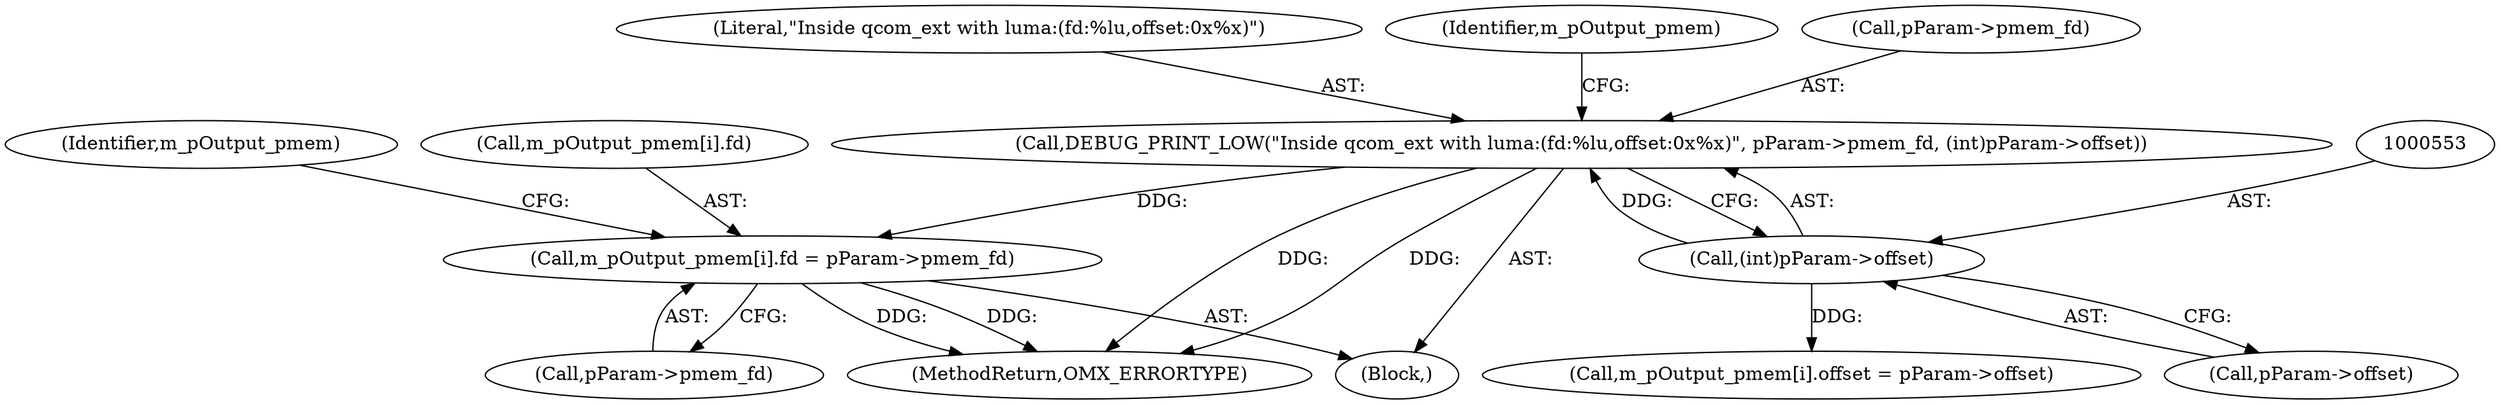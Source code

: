 digraph "0_Android_89913d7df36dbeb458ce165856bd6505a2ec647d_0@pointer" {
"1000547" [label="(Call,DEBUG_PRINT_LOW(\"Inside qcom_ext with luma:(fd:%lu,offset:0x%x)\", pParam->pmem_fd, (int)pParam->offset))"];
"1000552" [label="(Call,(int)pParam->offset)"];
"1000557" [label="(Call,m_pOutput_pmem[i].fd = pParam->pmem_fd)"];
"1000548" [label="(Literal,\"Inside qcom_ext with luma:(fd:%lu,offset:0x%x)\")"];
"1000646" [label="(MethodReturn,OMX_ERRORTYPE)"];
"1000552" [label="(Call,(int)pParam->offset)"];
"1000560" [label="(Identifier,m_pOutput_pmem)"];
"1000546" [label="(Block,)"];
"1000549" [label="(Call,pParam->pmem_fd)"];
"1000558" [label="(Call,m_pOutput_pmem[i].fd)"];
"1000554" [label="(Call,pParam->offset)"];
"1000547" [label="(Call,DEBUG_PRINT_LOW(\"Inside qcom_ext with luma:(fd:%lu,offset:0x%x)\", pParam->pmem_fd, (int)pParam->offset))"];
"1000563" [label="(Call,pParam->pmem_fd)"];
"1000566" [label="(Call,m_pOutput_pmem[i].offset = pParam->offset)"];
"1000569" [label="(Identifier,m_pOutput_pmem)"];
"1000557" [label="(Call,m_pOutput_pmem[i].fd = pParam->pmem_fd)"];
"1000547" -> "1000546"  [label="AST: "];
"1000547" -> "1000552"  [label="CFG: "];
"1000548" -> "1000547"  [label="AST: "];
"1000549" -> "1000547"  [label="AST: "];
"1000552" -> "1000547"  [label="AST: "];
"1000560" -> "1000547"  [label="CFG: "];
"1000547" -> "1000646"  [label="DDG: "];
"1000547" -> "1000646"  [label="DDG: "];
"1000552" -> "1000547"  [label="DDG: "];
"1000547" -> "1000557"  [label="DDG: "];
"1000552" -> "1000554"  [label="CFG: "];
"1000553" -> "1000552"  [label="AST: "];
"1000554" -> "1000552"  [label="AST: "];
"1000552" -> "1000566"  [label="DDG: "];
"1000557" -> "1000546"  [label="AST: "];
"1000557" -> "1000563"  [label="CFG: "];
"1000558" -> "1000557"  [label="AST: "];
"1000563" -> "1000557"  [label="AST: "];
"1000569" -> "1000557"  [label="CFG: "];
"1000557" -> "1000646"  [label="DDG: "];
"1000557" -> "1000646"  [label="DDG: "];
}

